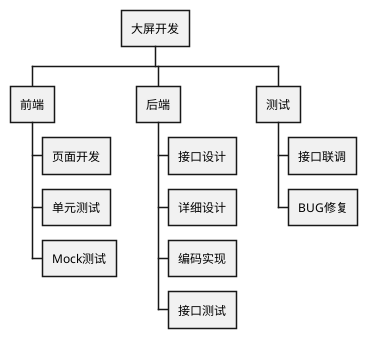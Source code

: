 @startwbs
'https://plantuml.com/wbs-diagram

* 大屏开发
** 前端
*** 页面开发
*** 单元测试
*** Mock测试
** 后端
*** 接口设计
*** 详细设计
*** 编码实现
*** 接口测试
** 测试
*** 接口联调
*** BUG修复
@endwbs
